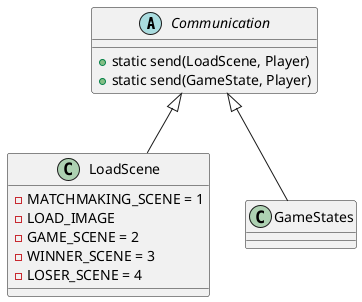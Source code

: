 @startuml

abstract class Communication{
    + static send(LoadScene, Player)
    + static send(GameState, Player)
}
class LoadScene{
    - MATCHMAKING_SCENE = 1
    - LOAD_IMAGE
    - GAME_SCENE = 2
    - WINNER_SCENE = 3
    - LOSER_SCENE = 4
    ' TODO: Decide this part in Room
}

Communication <|-- LoadScene
Communication <|-- GameStates


@enduml